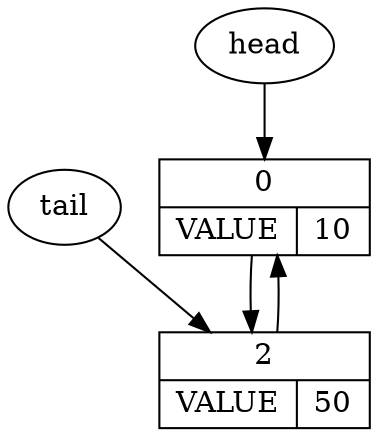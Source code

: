 digraph {
node0[label="{{0}|{VALUE | 10}}",shape=record];
node2[label="{{2}|{VALUE | 50}}",shape=record];
node2 -> node0;
node0 -> node2;
head -> node0;
tail -> node2;
}